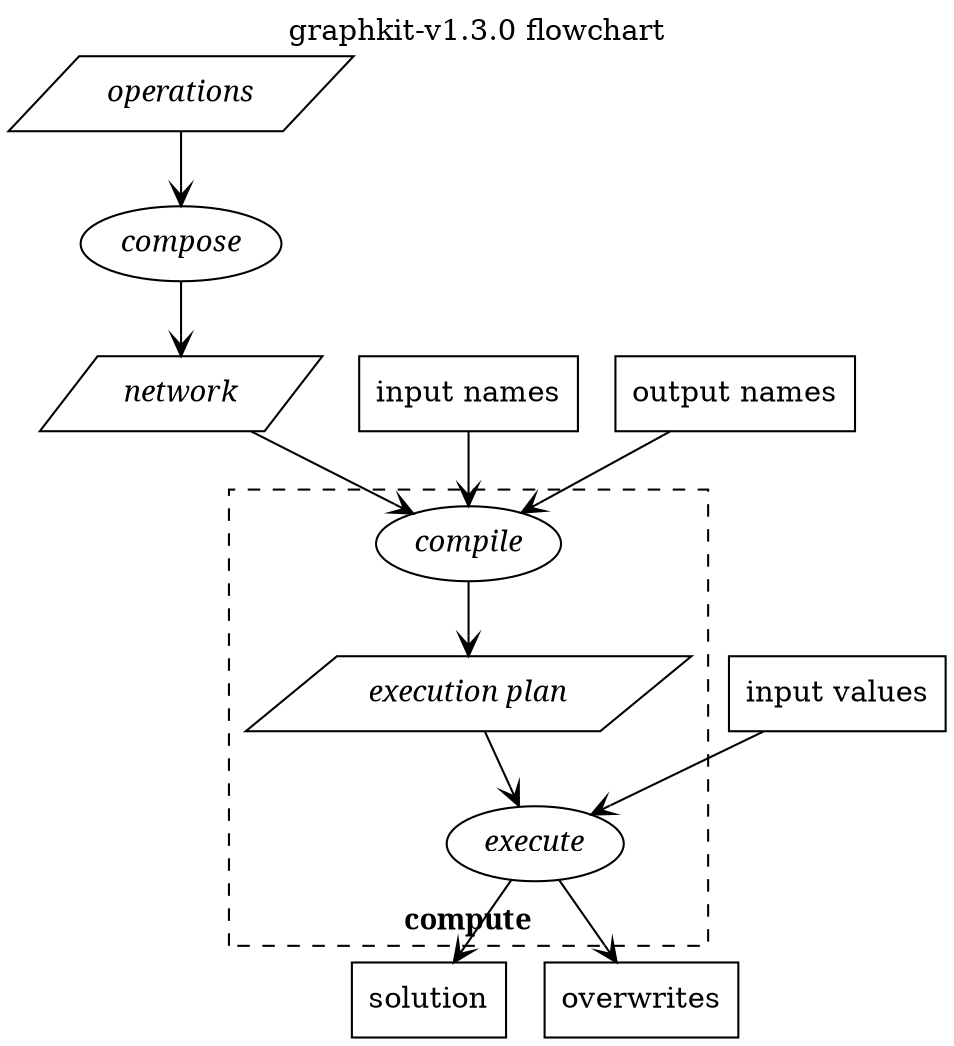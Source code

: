 # Render it manually with this command, and remember to update result in git:
#
#   dot docs/GraphkitFlowchart.dot -Tsvg -odocs/source/images/GraphkitFlowchart-vX.Y.Z.svg 
#
digraph {
    label="graphkit-v1.3.0 flowchart";
    labelloc=t;

    operations  [shape=parallelogram fontname="italic"];
    compose     [fontname="italic"];
    network     [shape=parallelogram fontname="italic"];
    inputs      [shape=rect label="input names"];
    outputs     [shape=rect label="output names"];
    subgraph cluster_compute {
        label=compute
        fontname=bold
        style=dashed;
        labelloc=b;

        compile     [fontname="italic"];
        plan        [shape=parallelogram label="execution plan" fontname="italic"];
        execute     [fontname=italic fontname="italic"];
    }
    values      [shape=rect label="input values"];
    solution    [shape=rect];
    overwrites  [shape=rect];
    
    operations -> compose -> network    [arrowhead=vee];
    {network inputs outputs} -> compile -> plan  [arrowhead=vee];
    {plan values} -> execute -> {solution overwrites} [arrowhead=vee];
}